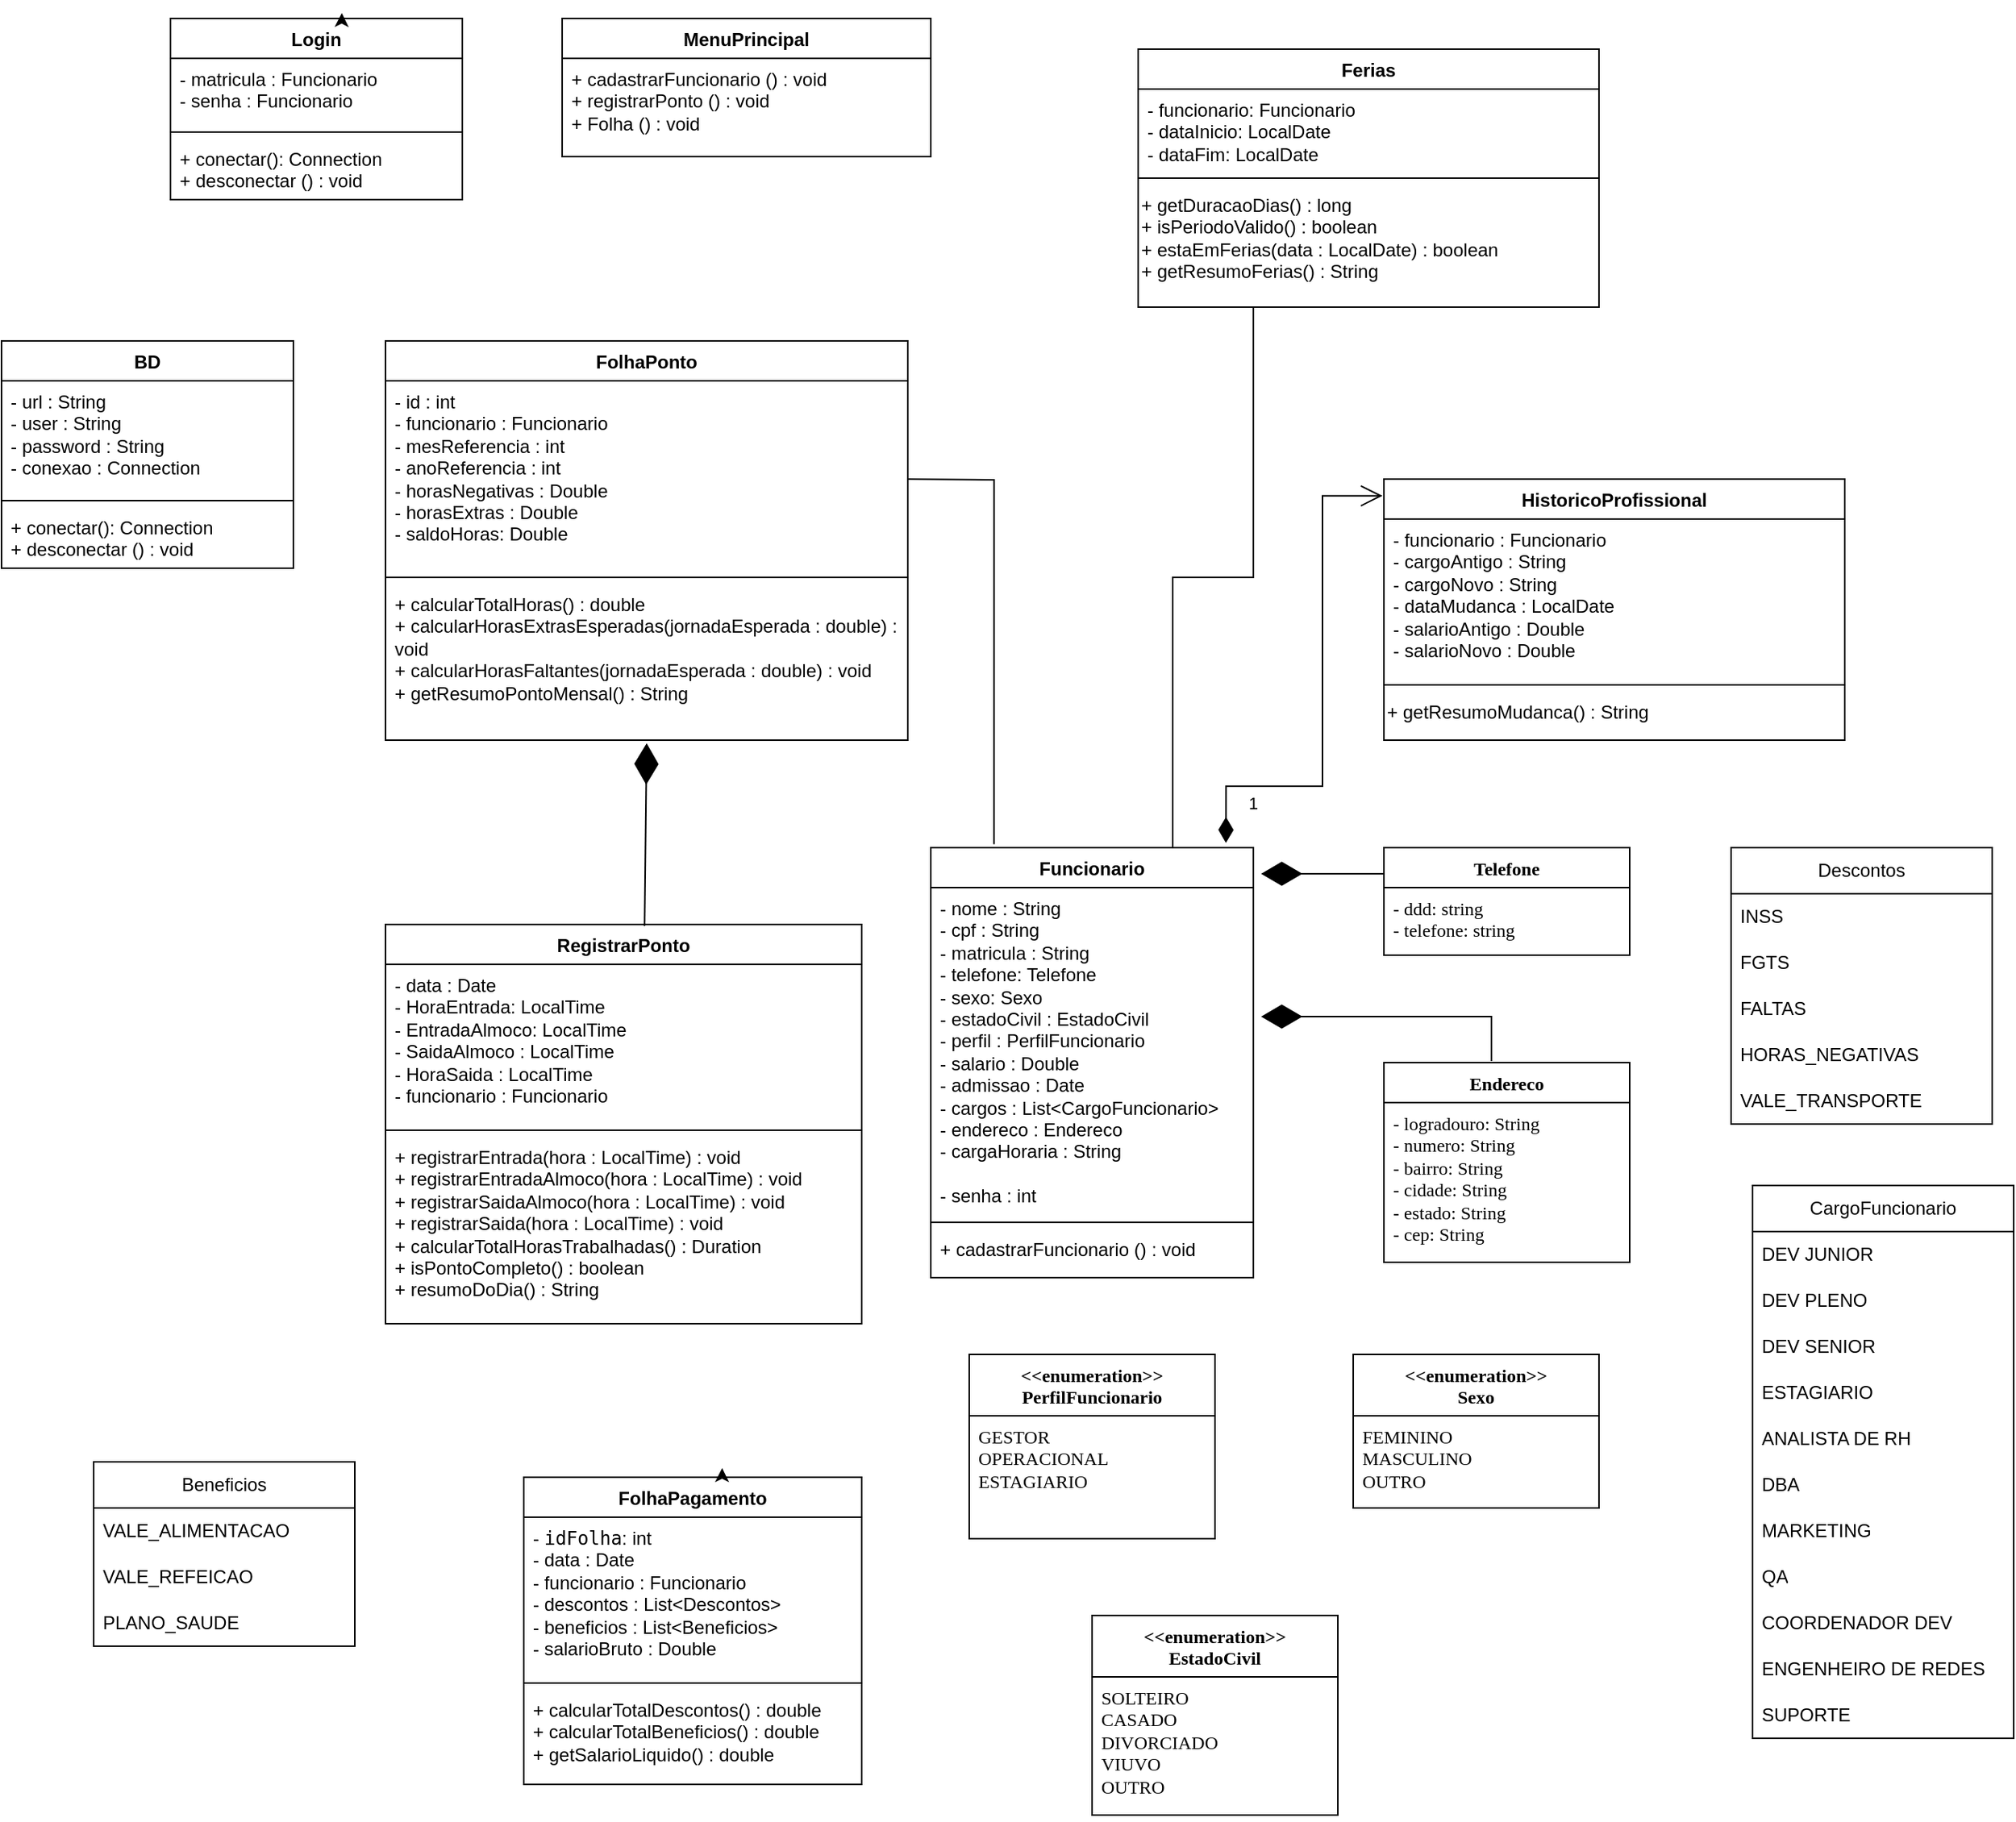 <mxfile version="27.1.1">
  <diagram name="Page-1" id="OlLUL_j-jiAq2gRQ2qnO">
    <mxGraphModel dx="2438" dy="1982" grid="1" gridSize="10" guides="1" tooltips="1" connect="1" arrows="1" fold="1" page="1" pageScale="1" pageWidth="827" pageHeight="1169" math="0" shadow="0">
      <root>
        <mxCell id="0" />
        <mxCell id="1" parent="0" />
        <mxCell id="1QEzw3IF1fQzTM4LyW4e-1" value="Funcionario" style="swimlane;fontStyle=1;align=center;verticalAlign=top;childLayout=stackLayout;horizontal=1;startSize=26;horizontalStack=0;resizeParent=1;resizeParentMax=0;resizeLast=0;collapsible=1;marginBottom=0;whiteSpace=wrap;html=1;" parent="1" vertex="1">
          <mxGeometry x="635" y="470" width="210" height="280" as="geometry">
            <mxRectangle x="414" y="440" width="100" height="30" as="alternateBounds" />
          </mxGeometry>
        </mxCell>
        <mxCell id="1QEzw3IF1fQzTM4LyW4e-2" value="- nome : String&lt;div&gt;- cpf : String&lt;/div&gt;&lt;div&gt;- matricula : String&lt;/div&gt;&lt;div&gt;- telefone: Telefone&lt;/div&gt;&lt;div&gt;- sexo: Sexo&lt;/div&gt;&lt;div&gt;- estadoCivil : EstadoCivil&lt;/div&gt;&lt;div&gt;- perfil : PerfilFuncionario&lt;/div&gt;&lt;div&gt;- salario : Double&lt;/div&gt;&lt;div&gt;- admissao : Date&lt;/div&gt;&lt;div&gt;- cargos : List&amp;lt;CargoFuncionario&amp;gt;&lt;/div&gt;&lt;div&gt;&lt;span style=&quot;background-color: transparent; color: light-dark(rgb(0, 0, 0), rgb(255, 255, 255));&quot;&gt;- endereco : Endereco&lt;/span&gt;&lt;/div&gt;&lt;div&gt;&lt;span style=&quot;background-color: transparent; color: light-dark(rgb(0, 0, 0), rgb(255, 255, 255));&quot;&gt;- cargaHoraria : String&lt;/span&gt;&lt;/div&gt;&lt;div&gt;&lt;br&gt;&lt;/div&gt;&lt;div&gt;- senha : int&lt;/div&gt;&lt;div&gt;&lt;br&gt;&lt;/div&gt;" style="text;strokeColor=none;fillColor=none;align=left;verticalAlign=top;spacingLeft=4;spacingRight=4;overflow=hidden;rotatable=0;points=[[0,0.5],[1,0.5]];portConstraint=eastwest;whiteSpace=wrap;html=1;" parent="1QEzw3IF1fQzTM4LyW4e-1" vertex="1">
          <mxGeometry y="26" width="210" height="214" as="geometry" />
        </mxCell>
        <mxCell id="1QEzw3IF1fQzTM4LyW4e-84" value="" style="line;strokeWidth=1;fillColor=none;align=left;verticalAlign=middle;spacingTop=-1;spacingLeft=3;spacingRight=3;rotatable=0;labelPosition=right;points=[];portConstraint=eastwest;strokeColor=inherit;" parent="1QEzw3IF1fQzTM4LyW4e-1" vertex="1">
          <mxGeometry y="240" width="210" height="8" as="geometry" />
        </mxCell>
        <mxCell id="1QEzw3IF1fQzTM4LyW4e-83" value="+ cadastrarFuncionario () : void" style="text;strokeColor=none;fillColor=none;align=left;verticalAlign=top;spacingLeft=4;spacingRight=4;overflow=hidden;rotatable=0;points=[[0,0.5],[1,0.5]];portConstraint=eastwest;whiteSpace=wrap;html=1;" parent="1QEzw3IF1fQzTM4LyW4e-1" vertex="1">
          <mxGeometry y="248" width="210" height="32" as="geometry" />
        </mxCell>
        <mxCell id="1QEzw3IF1fQzTM4LyW4e-3" value="RegistrarPonto" style="swimlane;fontStyle=1;align=center;verticalAlign=top;childLayout=stackLayout;horizontal=1;startSize=26;horizontalStack=0;resizeParent=1;resizeParentMax=0;resizeLast=0;collapsible=1;marginBottom=0;whiteSpace=wrap;html=1;" parent="1" vertex="1">
          <mxGeometry x="280" y="520" width="310" height="260" as="geometry" />
        </mxCell>
        <mxCell id="1QEzw3IF1fQzTM4LyW4e-4" value="&lt;div&gt;- data :&amp;nbsp;&lt;span style=&quot;background-color: transparent; color: light-dark(rgb(0, 0, 0), rgb(255, 255, 255));&quot;&gt;Date&lt;/span&gt;&lt;/div&gt;&lt;div&gt;- HoraEntrada: LocalTime&lt;/div&gt;&lt;div&gt;- EntradaAlmoco: LocalTime&lt;/div&gt;&lt;div&gt;- SaidaAlmoco : LocalTime&lt;/div&gt;&lt;div&gt;- HoraSaida : LocalTime&lt;/div&gt;&lt;div&gt;- funcionario : Funcionario&lt;/div&gt;" style="text;strokeColor=none;fillColor=none;align=left;verticalAlign=top;spacingLeft=4;spacingRight=4;overflow=hidden;rotatable=0;points=[[0,0.5],[1,0.5]];portConstraint=eastwest;whiteSpace=wrap;html=1;" parent="1QEzw3IF1fQzTM4LyW4e-3" vertex="1">
          <mxGeometry y="26" width="310" height="104" as="geometry" />
        </mxCell>
        <mxCell id="1QEzw3IF1fQzTM4LyW4e-75" value="" style="line;strokeWidth=1;fillColor=none;align=left;verticalAlign=middle;spacingTop=-1;spacingLeft=3;spacingRight=3;rotatable=0;labelPosition=right;points=[];portConstraint=eastwest;strokeColor=inherit;" parent="1QEzw3IF1fQzTM4LyW4e-3" vertex="1">
          <mxGeometry y="130" width="310" height="8" as="geometry" />
        </mxCell>
        <mxCell id="1QEzw3IF1fQzTM4LyW4e-74" value="&lt;div&gt;+ registrarEntrada(hora : LocalTime) : void&lt;/div&gt;&lt;div&gt;+ registrarEntradaAlmoco(hora : LocalTime) : void&lt;/div&gt;&lt;div&gt;+ registrarSaidaAlmoco(hora : LocalTime) : void&lt;/div&gt;&lt;div&gt;+ registrarSaida(hora : LocalTime) : void&lt;/div&gt;&lt;div&gt;+ calcularTotalHorasTrabalhadas() : Duration&lt;/div&gt;&lt;div&gt;&lt;span style=&quot;background-color: transparent; color: light-dark(rgb(0, 0, 0), rgb(255, 255, 255));&quot;&gt;+ isPontoCompleto() : boolean&lt;/span&gt;&lt;/div&gt;&lt;div&gt;+ resumoDoDia() : String&lt;/div&gt;" style="text;strokeColor=none;fillColor=none;align=left;verticalAlign=top;spacingLeft=4;spacingRight=4;overflow=hidden;rotatable=0;points=[[0,0.5],[1,0.5]];portConstraint=eastwest;whiteSpace=wrap;html=1;" parent="1QEzw3IF1fQzTM4LyW4e-3" vertex="1">
          <mxGeometry y="138" width="310" height="122" as="geometry" />
        </mxCell>
        <mxCell id="1QEzw3IF1fQzTM4LyW4e-5" value="MenuPrincipal" style="swimlane;fontStyle=1;align=center;verticalAlign=top;childLayout=stackLayout;horizontal=1;startSize=26;horizontalStack=0;resizeParent=1;resizeParentMax=0;resizeLast=0;collapsible=1;marginBottom=0;whiteSpace=wrap;html=1;" parent="1" vertex="1">
          <mxGeometry x="395" y="-70" width="240" height="90" as="geometry" />
        </mxCell>
        <mxCell id="1QEzw3IF1fQzTM4LyW4e-6" value="+ cadastrarFuncionario () : void&lt;div&gt;+ registrarPonto () : void&lt;/div&gt;&lt;div&gt;+ Folha () : void&lt;/div&gt;&lt;div&gt;&lt;div&gt;&lt;br&gt;&lt;/div&gt;&lt;/div&gt;" style="text;strokeColor=none;fillColor=none;align=left;verticalAlign=top;spacingLeft=4;spacingRight=4;overflow=hidden;rotatable=0;points=[[0,0.5],[1,0.5]];portConstraint=eastwest;whiteSpace=wrap;html=1;" parent="1QEzw3IF1fQzTM4LyW4e-5" vertex="1">
          <mxGeometry y="26" width="240" height="64" as="geometry" />
        </mxCell>
        <mxCell id="1QEzw3IF1fQzTM4LyW4e-7" value="BD" style="swimlane;fontStyle=1;align=center;verticalAlign=top;childLayout=stackLayout;horizontal=1;startSize=26;horizontalStack=0;resizeParent=1;resizeParentMax=0;resizeLast=0;collapsible=1;marginBottom=0;whiteSpace=wrap;html=1;" parent="1" vertex="1">
          <mxGeometry x="30" y="140" width="190" height="148" as="geometry" />
        </mxCell>
        <mxCell id="1QEzw3IF1fQzTM4LyW4e-8" value="- url : String&amp;nbsp;&lt;div&gt;- user : String&lt;/div&gt;&lt;div&gt;- password : String&lt;/div&gt;&lt;div&gt;- conexao : Connection&lt;/div&gt;" style="text;strokeColor=none;fillColor=none;align=left;verticalAlign=top;spacingLeft=4;spacingRight=4;overflow=hidden;rotatable=0;points=[[0,0.5],[1,0.5]];portConstraint=eastwest;whiteSpace=wrap;html=1;" parent="1QEzw3IF1fQzTM4LyW4e-7" vertex="1">
          <mxGeometry y="26" width="190" height="74" as="geometry" />
        </mxCell>
        <mxCell id="1QEzw3IF1fQzTM4LyW4e-9" value="" style="line;strokeWidth=1;fillColor=none;align=left;verticalAlign=middle;spacingTop=-1;spacingLeft=3;spacingRight=3;rotatable=0;labelPosition=right;points=[];portConstraint=eastwest;strokeColor=inherit;" parent="1QEzw3IF1fQzTM4LyW4e-7" vertex="1">
          <mxGeometry y="100" width="190" height="8" as="geometry" />
        </mxCell>
        <mxCell id="1QEzw3IF1fQzTM4LyW4e-10" value="" style="line;strokeWidth=1;fillColor=none;align=left;verticalAlign=middle;spacingTop=-1;spacingLeft=3;spacingRight=3;rotatable=0;labelPosition=right;points=[];portConstraint=eastwest;strokeColor=inherit;" parent="1QEzw3IF1fQzTM4LyW4e-7" vertex="1">
          <mxGeometry y="108" width="190" as="geometry" />
        </mxCell>
        <mxCell id="1QEzw3IF1fQzTM4LyW4e-11" value="+ conectar(): Connection&lt;div&gt;+ desconectar () : void&lt;/div&gt;" style="text;strokeColor=none;fillColor=none;align=left;verticalAlign=top;spacingLeft=4;spacingRight=4;overflow=hidden;rotatable=0;points=[[0,0.5],[1,0.5]];portConstraint=eastwest;whiteSpace=wrap;html=1;" parent="1QEzw3IF1fQzTM4LyW4e-7" vertex="1">
          <mxGeometry y="108" width="190" height="40" as="geometry" />
        </mxCell>
        <mxCell id="1QEzw3IF1fQzTM4LyW4e-15" value="Telefone" style="swimlane;fontStyle=1;align=center;verticalAlign=top;childLayout=stackLayout;horizontal=1;startSize=26;horizontalStack=0;resizeParent=1;resizeParentMax=0;resizeLast=0;collapsible=1;marginBottom=0;whiteSpace=wrap;html=1;fontFamily=Tahoma;fontColor=default;labelBackgroundColor=none;labelBorderColor=none;" parent="1" vertex="1">
          <mxGeometry x="929.999" y="470" width="160" height="70" as="geometry" />
        </mxCell>
        <mxCell id="1QEzw3IF1fQzTM4LyW4e-16" value="- ddd: string&lt;div&gt;- telefone: string&lt;/div&gt;" style="text;strokeColor=none;fillColor=none;align=left;verticalAlign=top;spacingLeft=4;spacingRight=4;overflow=hidden;rotatable=0;points=[[0,0.5],[1,0.5]];portConstraint=eastwest;whiteSpace=wrap;html=1;fontFamily=Tahoma;fontColor=default;labelBackgroundColor=none;labelBorderColor=none;" parent="1QEzw3IF1fQzTM4LyW4e-15" vertex="1">
          <mxGeometry y="26" width="160" height="44" as="geometry" />
        </mxCell>
        <mxCell id="1QEzw3IF1fQzTM4LyW4e-17" value="Endereco" style="swimlane;fontStyle=1;align=center;verticalAlign=top;childLayout=stackLayout;horizontal=1;startSize=26;horizontalStack=0;resizeParent=1;resizeParentMax=0;resizeLast=0;collapsible=1;marginBottom=0;whiteSpace=wrap;html=1;fontFamily=Tahoma;fontColor=default;labelBackgroundColor=none;labelBorderColor=none;" parent="1" vertex="1">
          <mxGeometry x="929.999" y="610" width="160" height="130" as="geometry" />
        </mxCell>
        <mxCell id="1QEzw3IF1fQzTM4LyW4e-18" value="&lt;div&gt;- logradouro: String&amp;nbsp;&amp;nbsp;&lt;/div&gt;&lt;div&gt;- numero: String&amp;nbsp;&amp;nbsp;&lt;/div&gt;&lt;div&gt;- bairro: String&amp;nbsp;&amp;nbsp;&lt;/div&gt;&lt;div&gt;- cidade: String&amp;nbsp;&amp;nbsp;&lt;/div&gt;&lt;div&gt;- estado: String&amp;nbsp;&amp;nbsp;&lt;/div&gt;&lt;div&gt;- cep: String&amp;nbsp;&amp;nbsp;&lt;/div&gt;" style="text;strokeColor=none;fillColor=none;align=left;verticalAlign=top;spacingLeft=4;spacingRight=4;overflow=hidden;rotatable=0;points=[[0,0.5],[1,0.5]];portConstraint=eastwest;whiteSpace=wrap;html=1;fontFamily=Tahoma;fontColor=default;labelBackgroundColor=none;labelBorderColor=none;" parent="1QEzw3IF1fQzTM4LyW4e-17" vertex="1">
          <mxGeometry y="26" width="160" height="104" as="geometry" />
        </mxCell>
        <mxCell id="1QEzw3IF1fQzTM4LyW4e-19" value="&amp;lt;&amp;lt;enumeration&amp;gt;&amp;gt;&lt;div&gt;PerfilFuncionario&lt;/div&gt;" style="swimlane;fontStyle=1;align=center;verticalAlign=top;childLayout=stackLayout;horizontal=1;startSize=40;horizontalStack=0;resizeParent=1;resizeParentMax=0;resizeLast=0;collapsible=1;marginBottom=0;whiteSpace=wrap;html=1;fontFamily=Tahoma;fontColor=default;labelBackgroundColor=none;labelBorderColor=none;" parent="1" vertex="1">
          <mxGeometry x="660" y="800" width="160" height="120" as="geometry" />
        </mxCell>
        <mxCell id="1QEzw3IF1fQzTM4LyW4e-20" value="GESTOR&lt;div&gt;OPERACIONAL&lt;/div&gt;&lt;div&gt;ESTAGIARIO&lt;/div&gt;" style="text;strokeColor=none;fillColor=none;align=left;verticalAlign=top;spacingLeft=4;spacingRight=4;overflow=hidden;rotatable=0;points=[[0,0.5],[1,0.5]];portConstraint=eastwest;whiteSpace=wrap;html=1;fontFamily=Tahoma;fontColor=default;labelBackgroundColor=none;labelBorderColor=none;" parent="1QEzw3IF1fQzTM4LyW4e-19" vertex="1">
          <mxGeometry y="40" width="160" height="80" as="geometry" />
        </mxCell>
        <mxCell id="1QEzw3IF1fQzTM4LyW4e-21" value="&amp;lt;&amp;lt;enumeration&amp;gt;&amp;gt;&lt;div&gt;EstadoCivil&lt;/div&gt;" style="swimlane;fontStyle=1;align=center;verticalAlign=top;childLayout=stackLayout;horizontal=1;startSize=40;horizontalStack=0;resizeParent=1;resizeParentMax=0;resizeLast=0;collapsible=1;marginBottom=0;whiteSpace=wrap;html=1;fontFamily=Tahoma;fontColor=default;labelBackgroundColor=none;labelBorderColor=none;" parent="1" vertex="1">
          <mxGeometry x="740" y="970" width="160" height="130" as="geometry" />
        </mxCell>
        <mxCell id="1QEzw3IF1fQzTM4LyW4e-22" value="SOLTEIRO&lt;div&gt;CASADO&lt;/div&gt;&lt;div&gt;DIVORCIADO&lt;/div&gt;&lt;div&gt;VIUVO&lt;/div&gt;&lt;div&gt;OUTRO&lt;/div&gt;&lt;div&gt;&lt;br&gt;&lt;/div&gt;" style="text;strokeColor=none;fillColor=none;align=left;verticalAlign=top;spacingLeft=4;spacingRight=4;overflow=hidden;rotatable=0;points=[[0,0.5],[1,0.5]];portConstraint=eastwest;whiteSpace=wrap;html=1;fontFamily=Tahoma;fontColor=default;labelBackgroundColor=none;labelBorderColor=none;" parent="1QEzw3IF1fQzTM4LyW4e-21" vertex="1">
          <mxGeometry y="40" width="160" height="90" as="geometry" />
        </mxCell>
        <mxCell id="1QEzw3IF1fQzTM4LyW4e-23" value="&amp;lt;&amp;lt;enumeration&amp;gt;&amp;gt;&lt;div&gt;Sexo&lt;/div&gt;" style="swimlane;fontStyle=1;align=center;verticalAlign=top;childLayout=stackLayout;horizontal=1;startSize=40;horizontalStack=0;resizeParent=1;resizeParentMax=0;resizeLast=0;collapsible=1;marginBottom=0;whiteSpace=wrap;html=1;fontFamily=Tahoma;fontColor=default;labelBackgroundColor=none;labelBorderColor=none;" parent="1" vertex="1">
          <mxGeometry x="910" y="800" width="160" height="100" as="geometry" />
        </mxCell>
        <mxCell id="1QEzw3IF1fQzTM4LyW4e-24" value="FEMININO&lt;div&gt;MASCULINO&lt;/div&gt;&lt;div&gt;OUTRO&lt;/div&gt;" style="text;strokeColor=none;fillColor=none;align=left;verticalAlign=top;spacingLeft=4;spacingRight=4;overflow=hidden;rotatable=0;points=[[0,0.5],[1,0.5]];portConstraint=eastwest;whiteSpace=wrap;html=1;fontFamily=Tahoma;fontColor=default;labelBackgroundColor=none;labelBorderColor=none;" parent="1QEzw3IF1fQzTM4LyW4e-23" vertex="1">
          <mxGeometry y="40" width="160" height="60" as="geometry" />
        </mxCell>
        <mxCell id="1QEzw3IF1fQzTM4LyW4e-25" value="Login" style="swimlane;fontStyle=1;align=center;verticalAlign=top;childLayout=stackLayout;horizontal=1;startSize=26;horizontalStack=0;resizeParent=1;resizeParentMax=0;resizeLast=0;collapsible=1;marginBottom=0;whiteSpace=wrap;html=1;" parent="1" vertex="1">
          <mxGeometry x="140" y="-70" width="190" height="118" as="geometry" />
        </mxCell>
        <mxCell id="1QEzw3IF1fQzTM4LyW4e-26" value="- matricula : Funcionario&lt;div&gt;- senha : Funcionario&lt;/div&gt;" style="text;strokeColor=none;fillColor=none;align=left;verticalAlign=top;spacingLeft=4;spacingRight=4;overflow=hidden;rotatable=0;points=[[0,0.5],[1,0.5]];portConstraint=eastwest;whiteSpace=wrap;html=1;" parent="1QEzw3IF1fQzTM4LyW4e-25" vertex="1">
          <mxGeometry y="26" width="190" height="44" as="geometry" />
        </mxCell>
        <mxCell id="1QEzw3IF1fQzTM4LyW4e-27" value="" style="line;strokeWidth=1;fillColor=none;align=left;verticalAlign=middle;spacingTop=-1;spacingLeft=3;spacingRight=3;rotatable=0;labelPosition=right;points=[];portConstraint=eastwest;strokeColor=inherit;" parent="1QEzw3IF1fQzTM4LyW4e-25" vertex="1">
          <mxGeometry y="70" width="190" height="8" as="geometry" />
        </mxCell>
        <mxCell id="1QEzw3IF1fQzTM4LyW4e-28" value="" style="line;strokeWidth=1;fillColor=none;align=left;verticalAlign=middle;spacingTop=-1;spacingLeft=3;spacingRight=3;rotatable=0;labelPosition=right;points=[];portConstraint=eastwest;strokeColor=inherit;" parent="1QEzw3IF1fQzTM4LyW4e-25" vertex="1">
          <mxGeometry y="78" width="190" as="geometry" />
        </mxCell>
        <mxCell id="1QEzw3IF1fQzTM4LyW4e-29" value="+ conectar(): Connection&lt;div&gt;+ desconectar () : void&lt;/div&gt;" style="text;strokeColor=none;fillColor=none;align=left;verticalAlign=top;spacingLeft=4;spacingRight=4;overflow=hidden;rotatable=0;points=[[0,0.5],[1,0.5]];portConstraint=eastwest;whiteSpace=wrap;html=1;" parent="1QEzw3IF1fQzTM4LyW4e-25" vertex="1">
          <mxGeometry y="78" width="190" height="40" as="geometry" />
        </mxCell>
        <mxCell id="1QEzw3IF1fQzTM4LyW4e-30" style="edgeStyle=orthogonalEdgeStyle;rounded=0;orthogonalLoop=1;jettySize=auto;html=1;exitX=0.5;exitY=0;exitDx=0;exitDy=0;entryX=0.587;entryY=-0.03;entryDx=0;entryDy=0;entryPerimeter=0;" parent="1" source="1QEzw3IF1fQzTM4LyW4e-25" target="1QEzw3IF1fQzTM4LyW4e-25" edge="1">
          <mxGeometry relative="1" as="geometry" />
        </mxCell>
        <mxCell id="1QEzw3IF1fQzTM4LyW4e-31" value="CargoFuncionario" style="swimlane;fontStyle=0;childLayout=stackLayout;horizontal=1;startSize=30;horizontalStack=0;resizeParent=1;resizeParentMax=0;resizeLast=0;collapsible=1;marginBottom=0;whiteSpace=wrap;html=1;" parent="1" vertex="1">
          <mxGeometry x="1170" y="690" width="170" height="360" as="geometry" />
        </mxCell>
        <mxCell id="1QEzw3IF1fQzTM4LyW4e-32" value="&lt;div style=&quot;forced-color-adjust: none; box-shadow: none !important;&quot;&gt;DEV JUNIOR&lt;/div&gt;" style="text;strokeColor=none;fillColor=none;align=left;verticalAlign=middle;spacingLeft=4;spacingRight=4;overflow=hidden;points=[[0,0.5],[1,0.5]];portConstraint=eastwest;rotatable=0;whiteSpace=wrap;html=1;" parent="1QEzw3IF1fQzTM4LyW4e-31" vertex="1">
          <mxGeometry y="30" width="170" height="30" as="geometry" />
        </mxCell>
        <mxCell id="1QEzw3IF1fQzTM4LyW4e-33" value="DEV PLENO" style="text;strokeColor=none;fillColor=none;align=left;verticalAlign=middle;spacingLeft=4;spacingRight=4;overflow=hidden;points=[[0,0.5],[1,0.5]];portConstraint=eastwest;rotatable=0;whiteSpace=wrap;html=1;" parent="1QEzw3IF1fQzTM4LyW4e-31" vertex="1">
          <mxGeometry y="60" width="170" height="30" as="geometry" />
        </mxCell>
        <mxCell id="1QEzw3IF1fQzTM4LyW4e-34" value="DEV SENIOR" style="text;strokeColor=none;fillColor=none;align=left;verticalAlign=middle;spacingLeft=4;spacingRight=4;overflow=hidden;points=[[0,0.5],[1,0.5]];portConstraint=eastwest;rotatable=0;whiteSpace=wrap;html=1;" parent="1QEzw3IF1fQzTM4LyW4e-31" vertex="1">
          <mxGeometry y="90" width="170" height="30" as="geometry" />
        </mxCell>
        <mxCell id="1QEzw3IF1fQzTM4LyW4e-35" value="ESTAGIARIO" style="text;strokeColor=none;fillColor=none;align=left;verticalAlign=middle;spacingLeft=4;spacingRight=4;overflow=hidden;points=[[0,0.5],[1,0.5]];portConstraint=eastwest;rotatable=0;whiteSpace=wrap;html=1;" parent="1QEzw3IF1fQzTM4LyW4e-31" vertex="1">
          <mxGeometry y="120" width="170" height="30" as="geometry" />
        </mxCell>
        <mxCell id="1QEzw3IF1fQzTM4LyW4e-36" value="ANALISTA DE RH" style="text;strokeColor=none;fillColor=none;align=left;verticalAlign=middle;spacingLeft=4;spacingRight=4;overflow=hidden;points=[[0,0.5],[1,0.5]];portConstraint=eastwest;rotatable=0;whiteSpace=wrap;html=1;" parent="1QEzw3IF1fQzTM4LyW4e-31" vertex="1">
          <mxGeometry y="150" width="170" height="30" as="geometry" />
        </mxCell>
        <mxCell id="1QEzw3IF1fQzTM4LyW4e-37" value="DBA" style="text;strokeColor=none;fillColor=none;align=left;verticalAlign=middle;spacingLeft=4;spacingRight=4;overflow=hidden;points=[[0,0.5],[1,0.5]];portConstraint=eastwest;rotatable=0;whiteSpace=wrap;html=1;" parent="1QEzw3IF1fQzTM4LyW4e-31" vertex="1">
          <mxGeometry y="180" width="170" height="30" as="geometry" />
        </mxCell>
        <mxCell id="1QEzw3IF1fQzTM4LyW4e-38" value="MARKETING" style="text;strokeColor=none;fillColor=none;align=left;verticalAlign=middle;spacingLeft=4;spacingRight=4;overflow=hidden;points=[[0,0.5],[1,0.5]];portConstraint=eastwest;rotatable=0;whiteSpace=wrap;html=1;" parent="1QEzw3IF1fQzTM4LyW4e-31" vertex="1">
          <mxGeometry y="210" width="170" height="30" as="geometry" />
        </mxCell>
        <mxCell id="1QEzw3IF1fQzTM4LyW4e-39" value="QA" style="text;strokeColor=none;fillColor=none;align=left;verticalAlign=middle;spacingLeft=4;spacingRight=4;overflow=hidden;points=[[0,0.5],[1,0.5]];portConstraint=eastwest;rotatable=0;whiteSpace=wrap;html=1;" parent="1QEzw3IF1fQzTM4LyW4e-31" vertex="1">
          <mxGeometry y="240" width="170" height="30" as="geometry" />
        </mxCell>
        <mxCell id="1QEzw3IF1fQzTM4LyW4e-40" value="COORDENADOR DEV" style="text;strokeColor=none;fillColor=none;align=left;verticalAlign=middle;spacingLeft=4;spacingRight=4;overflow=hidden;points=[[0,0.5],[1,0.5]];portConstraint=eastwest;rotatable=0;whiteSpace=wrap;html=1;" parent="1QEzw3IF1fQzTM4LyW4e-31" vertex="1">
          <mxGeometry y="270" width="170" height="30" as="geometry" />
        </mxCell>
        <mxCell id="1QEzw3IF1fQzTM4LyW4e-41" value="ENGENHEIRO DE REDES" style="text;strokeColor=none;fillColor=none;align=left;verticalAlign=middle;spacingLeft=4;spacingRight=4;overflow=hidden;points=[[0,0.5],[1,0.5]];portConstraint=eastwest;rotatable=0;whiteSpace=wrap;html=1;" parent="1QEzw3IF1fQzTM4LyW4e-31" vertex="1">
          <mxGeometry y="300" width="170" height="30" as="geometry" />
        </mxCell>
        <mxCell id="1QEzw3IF1fQzTM4LyW4e-42" value="SUPORTE" style="text;strokeColor=none;fillColor=none;align=left;verticalAlign=middle;spacingLeft=4;spacingRight=4;overflow=hidden;points=[[0,0.5],[1,0.5]];portConstraint=eastwest;rotatable=0;whiteSpace=wrap;html=1;" parent="1QEzw3IF1fQzTM4LyW4e-31" vertex="1">
          <mxGeometry y="330" width="170" height="30" as="geometry" />
        </mxCell>
        <mxCell id="1QEzw3IF1fQzTM4LyW4e-43" value="FolhaPagamento" style="swimlane;fontStyle=1;align=center;verticalAlign=top;childLayout=stackLayout;horizontal=1;startSize=26;horizontalStack=0;resizeParent=1;resizeParentMax=0;resizeLast=0;collapsible=1;marginBottom=0;whiteSpace=wrap;html=1;" parent="1" vertex="1">
          <mxGeometry x="370" y="880.0" width="220" height="200" as="geometry" />
        </mxCell>
        <mxCell id="1QEzw3IF1fQzTM4LyW4e-55" value="-&amp;nbsp;&lt;code data-end=&quot;777&quot; data-start=&quot;768&quot;&gt;idFolha&lt;/code&gt;: int&lt;div&gt;- data : Date&lt;/div&gt;&lt;div&gt;- funcionario : Funcionario&lt;/div&gt;&lt;div&gt;&lt;span style=&quot;background-color: transparent; color: light-dark(rgb(0, 0, 0), rgb(255, 255, 255));&quot;&gt;- descontos : List&amp;lt;Descontos&amp;gt;&lt;/span&gt;&lt;/div&gt;&lt;div&gt;- beneficios : List&amp;lt;Beneficios&amp;gt;&lt;/div&gt;&lt;div&gt;- salarioBruto : Double&lt;/div&gt;" style="text;strokeColor=none;fillColor=none;align=left;verticalAlign=top;spacingLeft=4;spacingRight=4;overflow=hidden;rotatable=0;points=[[0,0.5],[1,0.5]];portConstraint=eastwest;whiteSpace=wrap;html=1;" parent="1QEzw3IF1fQzTM4LyW4e-43" vertex="1">
          <mxGeometry y="26" width="220" height="104" as="geometry" />
        </mxCell>
        <mxCell id="1QEzw3IF1fQzTM4LyW4e-45" value="" style="line;strokeWidth=1;fillColor=none;align=left;verticalAlign=middle;spacingTop=-1;spacingLeft=3;spacingRight=3;rotatable=0;labelPosition=right;points=[];portConstraint=eastwest;strokeColor=inherit;" parent="1QEzw3IF1fQzTM4LyW4e-43" vertex="1">
          <mxGeometry y="130" width="220" height="8" as="geometry" />
        </mxCell>
        <mxCell id="1QEzw3IF1fQzTM4LyW4e-46" value="" style="line;strokeWidth=1;fillColor=none;align=left;verticalAlign=middle;spacingTop=-1;spacingLeft=3;spacingRight=3;rotatable=0;labelPosition=right;points=[];portConstraint=eastwest;strokeColor=inherit;" parent="1QEzw3IF1fQzTM4LyW4e-43" vertex="1">
          <mxGeometry y="138" width="220" as="geometry" />
        </mxCell>
        <mxCell id="1QEzw3IF1fQzTM4LyW4e-47" value="&lt;div&gt;+ calcularTotalDescontos() : double&lt;/div&gt;&lt;div&gt;+ calcularTotalBeneficios() : double&lt;/div&gt;&lt;div&gt;+ getSalarioLiquido() : double&lt;/div&gt;" style="text;strokeColor=none;fillColor=none;align=left;verticalAlign=top;spacingLeft=4;spacingRight=4;overflow=hidden;rotatable=0;points=[[0,0.5],[1,0.5]];portConstraint=eastwest;whiteSpace=wrap;html=1;" parent="1QEzw3IF1fQzTM4LyW4e-43" vertex="1">
          <mxGeometry y="138" width="220" height="62" as="geometry" />
        </mxCell>
        <mxCell id="1QEzw3IF1fQzTM4LyW4e-48" style="edgeStyle=orthogonalEdgeStyle;rounded=0;orthogonalLoop=1;jettySize=auto;html=1;exitX=0.5;exitY=0;exitDx=0;exitDy=0;entryX=0.587;entryY=-0.03;entryDx=0;entryDy=0;entryPerimeter=0;" parent="1" source="1QEzw3IF1fQzTM4LyW4e-43" target="1QEzw3IF1fQzTM4LyW4e-43" edge="1">
          <mxGeometry relative="1" as="geometry" />
        </mxCell>
        <mxCell id="1QEzw3IF1fQzTM4LyW4e-56" value="Beneficios" style="swimlane;fontStyle=0;childLayout=stackLayout;horizontal=1;startSize=30;horizontalStack=0;resizeParent=1;resizeParentMax=0;resizeLast=0;collapsible=1;marginBottom=0;whiteSpace=wrap;html=1;" parent="1" vertex="1">
          <mxGeometry x="90" y="870" width="170" height="120" as="geometry" />
        </mxCell>
        <mxCell id="1QEzw3IF1fQzTM4LyW4e-61" value="VALE_ALIMENTACAO" style="text;strokeColor=none;fillColor=none;align=left;verticalAlign=middle;spacingLeft=4;spacingRight=4;overflow=hidden;points=[[0,0.5],[1,0.5]];portConstraint=eastwest;rotatable=0;whiteSpace=wrap;html=1;" parent="1QEzw3IF1fQzTM4LyW4e-56" vertex="1">
          <mxGeometry y="30" width="170" height="30" as="geometry" />
        </mxCell>
        <mxCell id="1QEzw3IF1fQzTM4LyW4e-62" value="VALE_REFEICAO" style="text;strokeColor=none;fillColor=none;align=left;verticalAlign=middle;spacingLeft=4;spacingRight=4;overflow=hidden;points=[[0,0.5],[1,0.5]];portConstraint=eastwest;rotatable=0;whiteSpace=wrap;html=1;" parent="1QEzw3IF1fQzTM4LyW4e-56" vertex="1">
          <mxGeometry y="60" width="170" height="30" as="geometry" />
        </mxCell>
        <mxCell id="1QEzw3IF1fQzTM4LyW4e-64" value="PLANO_SAUDE" style="text;strokeColor=none;fillColor=none;align=left;verticalAlign=middle;spacingLeft=4;spacingRight=4;overflow=hidden;points=[[0,0.5],[1,0.5]];portConstraint=eastwest;rotatable=0;whiteSpace=wrap;html=1;" parent="1QEzw3IF1fQzTM4LyW4e-56" vertex="1">
          <mxGeometry y="90" width="170" height="30" as="geometry" />
        </mxCell>
        <mxCell id="1QEzw3IF1fQzTM4LyW4e-68" value="Descontos" style="swimlane;fontStyle=0;childLayout=stackLayout;horizontal=1;startSize=30;horizontalStack=0;resizeParent=1;resizeParentMax=0;resizeLast=0;collapsible=1;marginBottom=0;whiteSpace=wrap;html=1;" parent="1" vertex="1">
          <mxGeometry x="1156" y="470" width="170" height="180" as="geometry" />
        </mxCell>
        <mxCell id="1QEzw3IF1fQzTM4LyW4e-69" value="INSS" style="text;strokeColor=none;fillColor=none;align=left;verticalAlign=middle;spacingLeft=4;spacingRight=4;overflow=hidden;points=[[0,0.5],[1,0.5]];portConstraint=eastwest;rotatable=0;whiteSpace=wrap;html=1;" parent="1QEzw3IF1fQzTM4LyW4e-68" vertex="1">
          <mxGeometry y="30" width="170" height="30" as="geometry" />
        </mxCell>
        <mxCell id="1QEzw3IF1fQzTM4LyW4e-70" value="FGTS" style="text;strokeColor=none;fillColor=none;align=left;verticalAlign=middle;spacingLeft=4;spacingRight=4;overflow=hidden;points=[[0,0.5],[1,0.5]];portConstraint=eastwest;rotatable=0;whiteSpace=wrap;html=1;" parent="1QEzw3IF1fQzTM4LyW4e-68" vertex="1">
          <mxGeometry y="60" width="170" height="30" as="geometry" />
        </mxCell>
        <mxCell id="1QEzw3IF1fQzTM4LyW4e-71" value="FALTAS" style="text;strokeColor=none;fillColor=none;align=left;verticalAlign=middle;spacingLeft=4;spacingRight=4;overflow=hidden;points=[[0,0.5],[1,0.5]];portConstraint=eastwest;rotatable=0;whiteSpace=wrap;html=1;" parent="1QEzw3IF1fQzTM4LyW4e-68" vertex="1">
          <mxGeometry y="90" width="170" height="30" as="geometry" />
        </mxCell>
        <mxCell id="1QEzw3IF1fQzTM4LyW4e-73" value="HORAS_NEGATIVAS" style="text;strokeColor=none;fillColor=none;align=left;verticalAlign=middle;spacingLeft=4;spacingRight=4;overflow=hidden;points=[[0,0.5],[1,0.5]];portConstraint=eastwest;rotatable=0;whiteSpace=wrap;html=1;" parent="1QEzw3IF1fQzTM4LyW4e-68" vertex="1">
          <mxGeometry y="120" width="170" height="30" as="geometry" />
        </mxCell>
        <mxCell id="-fNFqwZw_bHxi4s_tp74-3" value="VALE_TRANSPORTE" style="text;strokeColor=none;fillColor=none;align=left;verticalAlign=middle;spacingLeft=4;spacingRight=4;overflow=hidden;points=[[0,0.5],[1,0.5]];portConstraint=eastwest;rotatable=0;whiteSpace=wrap;html=1;" vertex="1" parent="1QEzw3IF1fQzTM4LyW4e-68">
          <mxGeometry y="150" width="170" height="30" as="geometry" />
        </mxCell>
        <mxCell id="1QEzw3IF1fQzTM4LyW4e-85" value="Ferias" style="swimlane;fontStyle=1;align=center;verticalAlign=top;childLayout=stackLayout;horizontal=1;startSize=26;horizontalStack=0;resizeParent=1;resizeParentMax=0;resizeLast=0;collapsible=1;marginBottom=0;whiteSpace=wrap;html=1;" parent="1" vertex="1">
          <mxGeometry x="770" y="-50" width="300" height="168" as="geometry" />
        </mxCell>
        <mxCell id="1QEzw3IF1fQzTM4LyW4e-86" value="- funcionario: Funcionario&lt;div&gt;-&amp;nbsp;dataInicio: LocalDate&lt;/div&gt;&lt;div&gt;-&amp;nbsp;dataFim: LocalDate&lt;/div&gt;" style="text;strokeColor=none;fillColor=none;align=left;verticalAlign=top;spacingLeft=4;spacingRight=4;overflow=hidden;rotatable=0;points=[[0,0.5],[1,0.5]];portConstraint=eastwest;whiteSpace=wrap;html=1;" parent="1QEzw3IF1fQzTM4LyW4e-85" vertex="1">
          <mxGeometry y="26" width="300" height="54" as="geometry" />
        </mxCell>
        <mxCell id="1QEzw3IF1fQzTM4LyW4e-87" value="" style="line;strokeWidth=1;fillColor=none;align=left;verticalAlign=middle;spacingTop=-1;spacingLeft=3;spacingRight=3;rotatable=0;labelPosition=right;points=[];portConstraint=eastwest;strokeColor=inherit;" parent="1QEzw3IF1fQzTM4LyW4e-85" vertex="1">
          <mxGeometry y="80" width="300" height="8" as="geometry" />
        </mxCell>
        <mxCell id="1QEzw3IF1fQzTM4LyW4e-89" value="+ getDuracaoDias() : long&#xa;+ isPeriodoValido() : boolean&#xa;+ estaEmFerias(data : LocalDate) : boolean&#xa;+ getResumoFerias() : String" style="text;whiteSpace=wrap;" parent="1QEzw3IF1fQzTM4LyW4e-85" vertex="1">
          <mxGeometry y="88" width="300" height="80" as="geometry" />
        </mxCell>
        <mxCell id="1QEzw3IF1fQzTM4LyW4e-90" value="&lt;div&gt;HistoricoProfissional&lt;/div&gt;" style="swimlane;fontStyle=1;align=center;verticalAlign=top;childLayout=stackLayout;horizontal=1;startSize=26;horizontalStack=0;resizeParent=1;resizeParentMax=0;resizeLast=0;collapsible=1;marginBottom=0;whiteSpace=wrap;html=1;" parent="1" vertex="1">
          <mxGeometry x="930" y="230" width="300" height="170" as="geometry" />
        </mxCell>
        <mxCell id="1QEzw3IF1fQzTM4LyW4e-91" value="&lt;div&gt;- funcionario : Funcionario&lt;/div&gt;&lt;div&gt;- cargoAntigo : String&lt;/div&gt;&lt;div&gt;- cargoNovo : String&lt;/div&gt;&lt;div&gt;- dataMudanca : LocalDate&lt;/div&gt;&lt;div&gt;- salarioAntigo : Double&lt;/div&gt;&lt;div&gt;- salarioNovo : Double&lt;/div&gt;" style="text;strokeColor=none;fillColor=none;align=left;verticalAlign=top;spacingLeft=4;spacingRight=4;overflow=hidden;rotatable=0;points=[[0,0.5],[1,0.5]];portConstraint=eastwest;whiteSpace=wrap;html=1;" parent="1QEzw3IF1fQzTM4LyW4e-90" vertex="1">
          <mxGeometry y="26" width="300" height="104" as="geometry" />
        </mxCell>
        <mxCell id="1QEzw3IF1fQzTM4LyW4e-92" value="" style="line;strokeWidth=1;fillColor=none;align=left;verticalAlign=middle;spacingTop=-1;spacingLeft=3;spacingRight=3;rotatable=0;labelPosition=right;points=[];portConstraint=eastwest;strokeColor=inherit;" parent="1QEzw3IF1fQzTM4LyW4e-90" vertex="1">
          <mxGeometry y="130" width="300" height="8" as="geometry" />
        </mxCell>
        <mxCell id="1QEzw3IF1fQzTM4LyW4e-93" value="+ getResumoMudanca() : String" style="text;whiteSpace=wrap;" parent="1QEzw3IF1fQzTM4LyW4e-90" vertex="1">
          <mxGeometry y="138" width="300" height="32" as="geometry" />
        </mxCell>
        <mxCell id="1QEzw3IF1fQzTM4LyW4e-94" value="FolhaPonto" style="swimlane;fontStyle=1;align=center;verticalAlign=top;childLayout=stackLayout;horizontal=1;startSize=26;horizontalStack=0;resizeParent=1;resizeParentMax=0;resizeLast=0;collapsible=1;marginBottom=0;whiteSpace=wrap;html=1;" parent="1" vertex="1">
          <mxGeometry x="280" y="140" width="340" height="260" as="geometry" />
        </mxCell>
        <mxCell id="1QEzw3IF1fQzTM4LyW4e-95" value="&lt;div&gt;- id : int&lt;/div&gt;&lt;div&gt;- funcionario : Funcionario&lt;/div&gt;&lt;div&gt;- mesReferencia : int&lt;/div&gt;&lt;div&gt;- anoReferencia : int&lt;/div&gt;&lt;div&gt;&lt;span style=&quot;background-color: transparent; color: light-dark(rgb(0, 0, 0), rgb(255, 255, 255));&quot;&gt;- horasNegativas : Double&lt;/span&gt;&lt;/div&gt;&lt;div&gt;&lt;div&gt;&lt;span style=&quot;background-color: transparent; color: light-dark(rgb(0, 0, 0), rgb(255, 255, 255));&quot;&gt;- horasExtras : Double&lt;/span&gt;&lt;/div&gt;&lt;div&gt;&lt;span style=&quot;background-color: transparent; color: light-dark(rgb(0, 0, 0), rgb(255, 255, 255));&quot;&gt;-&amp;nbsp;&lt;/span&gt;&lt;span style=&quot;background-color: transparent; color: light-dark(rgb(0, 0, 0), rgb(255, 255, 255));&quot;&gt;saldoHoras: Double&lt;/span&gt;&lt;/div&gt;&lt;/div&gt;" style="text;strokeColor=none;fillColor=none;align=left;verticalAlign=top;spacingLeft=4;spacingRight=4;overflow=hidden;rotatable=0;points=[[0,0.5],[1,0.5]];portConstraint=eastwest;whiteSpace=wrap;html=1;" parent="1QEzw3IF1fQzTM4LyW4e-94" vertex="1">
          <mxGeometry y="26" width="340" height="124" as="geometry" />
        </mxCell>
        <mxCell id="1QEzw3IF1fQzTM4LyW4e-96" value="" style="line;strokeWidth=1;fillColor=none;align=left;verticalAlign=middle;spacingTop=-1;spacingLeft=3;spacingRight=3;rotatable=0;labelPosition=right;points=[];portConstraint=eastwest;strokeColor=inherit;" parent="1QEzw3IF1fQzTM4LyW4e-94" vertex="1">
          <mxGeometry y="150" width="340" height="8" as="geometry" />
        </mxCell>
        <mxCell id="1QEzw3IF1fQzTM4LyW4e-97" value="&lt;div&gt;+ calcularTotalHoras() : double&lt;/div&gt;&lt;div&gt;+ calcularHorasExtrasEsperadas(jornadaEsperada : double) : void&lt;/div&gt;&lt;div&gt;+ calcularHorasFaltantes(jornadaEsperada : double) : void&lt;/div&gt;&lt;div&gt;+ getResumoPontoMensal() : String&lt;/div&gt;" style="text;strokeColor=none;fillColor=none;align=left;verticalAlign=top;spacingLeft=4;spacingRight=4;overflow=hidden;rotatable=0;points=[[0,0.5],[1,0.5]];portConstraint=eastwest;whiteSpace=wrap;html=1;" parent="1QEzw3IF1fQzTM4LyW4e-94" vertex="1">
          <mxGeometry y="158" width="340" height="102" as="geometry" />
        </mxCell>
        <mxCell id="1QEzw3IF1fQzTM4LyW4e-98" value="" style="endArrow=none;html=1;edgeStyle=orthogonalEdgeStyle;rounded=0;entryX=0.196;entryY=-0.008;entryDx=0;entryDy=0;entryPerimeter=0;" parent="1" target="1QEzw3IF1fQzTM4LyW4e-1" edge="1">
          <mxGeometry relative="1" as="geometry">
            <mxPoint x="620" y="230" as="sourcePoint" />
            <mxPoint x="780" y="230" as="targetPoint" />
          </mxGeometry>
        </mxCell>
        <mxCell id="1QEzw3IF1fQzTM4LyW4e-101" value="" style="endArrow=diamondThin;endFill=1;endSize=24;html=1;rounded=0;entryX=0.5;entryY=1.02;entryDx=0;entryDy=0;entryPerimeter=0;exitX=0.544;exitY=0.004;exitDx=0;exitDy=0;exitPerimeter=0;" parent="1" source="1QEzw3IF1fQzTM4LyW4e-3" target="1QEzw3IF1fQzTM4LyW4e-97" edge="1">
          <mxGeometry width="160" relative="1" as="geometry">
            <mxPoint x="280" y="490" as="sourcePoint" />
            <mxPoint x="440" y="490" as="targetPoint" />
          </mxGeometry>
        </mxCell>
        <mxCell id="1QEzw3IF1fQzTM4LyW4e-104" value="" style="endArrow=diamondThin;endFill=1;endSize=24;html=1;rounded=0;" parent="1" edge="1">
          <mxGeometry width="160" relative="1" as="geometry">
            <mxPoint x="930" y="487" as="sourcePoint" />
            <mxPoint x="850" y="487" as="targetPoint" />
          </mxGeometry>
        </mxCell>
        <mxCell id="1QEzw3IF1fQzTM4LyW4e-105" value="" style="endArrow=diamondThin;endFill=1;endSize=24;html=1;rounded=0;" parent="1" edge="1">
          <mxGeometry width="160" relative="1" as="geometry">
            <mxPoint x="1000" y="609" as="sourcePoint" />
            <mxPoint x="850" y="580" as="targetPoint" />
            <Array as="points">
              <mxPoint x="1000" y="580" />
            </Array>
          </mxGeometry>
        </mxCell>
        <mxCell id="1QEzw3IF1fQzTM4LyW4e-106" value="" style="endArrow=none;html=1;edgeStyle=orthogonalEdgeStyle;rounded=0;exitX=0.75;exitY=0;exitDx=0;exitDy=0;entryX=0.25;entryY=1;entryDx=0;entryDy=0;" parent="1" source="1QEzw3IF1fQzTM4LyW4e-1" target="1QEzw3IF1fQzTM4LyW4e-89" edge="1">
          <mxGeometry relative="1" as="geometry">
            <mxPoint x="780" y="340" as="sourcePoint" />
            <mxPoint x="940" y="340" as="targetPoint" />
          </mxGeometry>
        </mxCell>
        <mxCell id="1QEzw3IF1fQzTM4LyW4e-109" value="1" style="endArrow=open;html=1;endSize=12;startArrow=diamondThin;startSize=14;startFill=1;edgeStyle=orthogonalEdgeStyle;align=left;verticalAlign=bottom;rounded=0;exitX=0.915;exitY=-0.011;exitDx=0;exitDy=0;exitPerimeter=0;entryX=-0.003;entryY=0.064;entryDx=0;entryDy=0;entryPerimeter=0;" parent="1" source="1QEzw3IF1fQzTM4LyW4e-1" target="1QEzw3IF1fQzTM4LyW4e-90" edge="1">
          <mxGeometry x="-0.897" y="-13" relative="1" as="geometry">
            <mxPoint x="800" y="456.92" as="sourcePoint" />
            <mxPoint x="908.31" y="230.03" as="targetPoint" />
            <Array as="points">
              <mxPoint x="827" y="430" />
              <mxPoint x="890" y="430" />
              <mxPoint x="890" y="241" />
            </Array>
            <mxPoint as="offset" />
          </mxGeometry>
        </mxCell>
      </root>
    </mxGraphModel>
  </diagram>
</mxfile>
